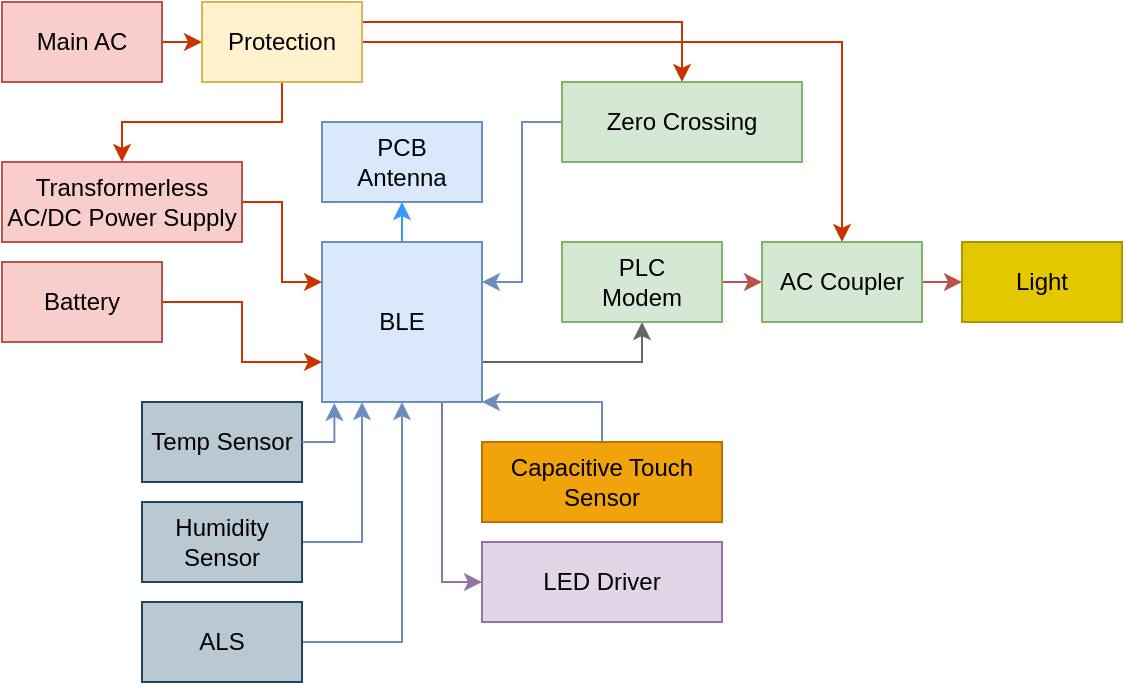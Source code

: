 <mxfile version="22.0.8" type="device">
  <diagram name="Page-1" id="YzHwbhFauu-HgC0qbXK6">
    <mxGraphModel dx="891" dy="482" grid="1" gridSize="10" guides="1" tooltips="1" connect="1" arrows="1" fold="1" page="1" pageScale="1" pageWidth="827" pageHeight="1169" math="0" shadow="0">
      <root>
        <mxCell id="0" />
        <mxCell id="1" parent="0" />
        <mxCell id="Yt0nlKFjhNb3IKqCfCv_-18" style="edgeStyle=orthogonalEdgeStyle;rounded=0;orthogonalLoop=1;jettySize=auto;html=1;exitX=0.5;exitY=0;exitDx=0;exitDy=0;entryX=0.5;entryY=1;entryDx=0;entryDy=0;strokeColor=#3399FF;" edge="1" parent="1" source="Yt0nlKFjhNb3IKqCfCv_-1" target="Yt0nlKFjhNb3IKqCfCv_-16">
          <mxGeometry relative="1" as="geometry" />
        </mxCell>
        <mxCell id="Yt0nlKFjhNb3IKqCfCv_-23" style="edgeStyle=orthogonalEdgeStyle;rounded=0;orthogonalLoop=1;jettySize=auto;html=1;exitX=1;exitY=0.75;exitDx=0;exitDy=0;entryX=0.5;entryY=1;entryDx=0;entryDy=0;fillColor=#f5f5f5;strokeColor=#666666;" edge="1" parent="1" source="Yt0nlKFjhNb3IKqCfCv_-1" target="Yt0nlKFjhNb3IKqCfCv_-5">
          <mxGeometry relative="1" as="geometry" />
        </mxCell>
        <mxCell id="Yt0nlKFjhNb3IKqCfCv_-29" style="edgeStyle=orthogonalEdgeStyle;rounded=0;orthogonalLoop=1;jettySize=auto;html=1;exitX=0.75;exitY=1;exitDx=0;exitDy=0;entryX=0;entryY=0.5;entryDx=0;entryDy=0;fillColor=#e1d5e7;strokeColor=#9673a6;" edge="1" parent="1" source="Yt0nlKFjhNb3IKqCfCv_-1" target="Yt0nlKFjhNb3IKqCfCv_-8">
          <mxGeometry relative="1" as="geometry" />
        </mxCell>
        <mxCell id="Yt0nlKFjhNb3IKqCfCv_-1" value="BLE" style="rounded=0;whiteSpace=wrap;html=1;fillColor=#dae8fc;strokeColor=#6c8ebf;" vertex="1" parent="1">
          <mxGeometry x="200" y="180" width="80" height="80" as="geometry" />
        </mxCell>
        <mxCell id="Yt0nlKFjhNb3IKqCfCv_-17" style="edgeStyle=orthogonalEdgeStyle;rounded=0;orthogonalLoop=1;jettySize=auto;html=1;exitX=1;exitY=0.5;exitDx=0;exitDy=0;entryX=0;entryY=0.5;entryDx=0;entryDy=0;fillColor=#fa6800;strokeColor=#C73500;" edge="1" parent="1" source="Yt0nlKFjhNb3IKqCfCv_-2" target="Yt0nlKFjhNb3IKqCfCv_-3">
          <mxGeometry relative="1" as="geometry" />
        </mxCell>
        <mxCell id="Yt0nlKFjhNb3IKqCfCv_-2" value="Main AC" style="rounded=0;whiteSpace=wrap;html=1;fillColor=#f8cecc;strokeColor=#b85450;" vertex="1" parent="1">
          <mxGeometry x="40" y="60" width="80" height="40" as="geometry" />
        </mxCell>
        <mxCell id="Yt0nlKFjhNb3IKqCfCv_-19" style="edgeStyle=orthogonalEdgeStyle;rounded=0;orthogonalLoop=1;jettySize=auto;html=1;exitX=1;exitY=0.5;exitDx=0;exitDy=0;entryX=0.5;entryY=0;entryDx=0;entryDy=0;fillColor=#fa6800;strokeColor=#C73500;" edge="1" parent="1" source="Yt0nlKFjhNb3IKqCfCv_-3" target="Yt0nlKFjhNb3IKqCfCv_-7">
          <mxGeometry relative="1" as="geometry">
            <mxPoint x="153.04" y="9.33" as="sourcePoint" />
            <mxPoint x="440" y="70.65" as="targetPoint" />
            <Array as="points">
              <mxPoint x="220" y="70" />
              <mxPoint x="380" y="70" />
            </Array>
          </mxGeometry>
        </mxCell>
        <mxCell id="Yt0nlKFjhNb3IKqCfCv_-21" style="edgeStyle=orthogonalEdgeStyle;rounded=0;orthogonalLoop=1;jettySize=auto;html=1;exitX=1;exitY=0.25;exitDx=0;exitDy=0;fillColor=#fa6800;strokeColor=#C73500;entryX=0.5;entryY=0;entryDx=0;entryDy=0;" edge="1" parent="1" target="Yt0nlKFjhNb3IKqCfCv_-6">
          <mxGeometry relative="1" as="geometry">
            <mxPoint x="219.98" y="80" as="sourcePoint" />
            <mxPoint x="460" y="170" as="targetPoint" />
            <Array as="points">
              <mxPoint x="460" y="80" />
            </Array>
          </mxGeometry>
        </mxCell>
        <mxCell id="Yt0nlKFjhNb3IKqCfCv_-33" style="edgeStyle=orthogonalEdgeStyle;rounded=0;orthogonalLoop=1;jettySize=auto;html=1;exitX=0.5;exitY=1;exitDx=0;exitDy=0;entryX=0.5;entryY=0;entryDx=0;entryDy=0;fillColor=#fa6800;strokeColor=#C73500;" edge="1" parent="1" source="Yt0nlKFjhNb3IKqCfCv_-3" target="Yt0nlKFjhNb3IKqCfCv_-15">
          <mxGeometry relative="1" as="geometry" />
        </mxCell>
        <mxCell id="Yt0nlKFjhNb3IKqCfCv_-3" value="Protection" style="rounded=0;whiteSpace=wrap;html=1;fillColor=#fff2cc;strokeColor=#d6b656;" vertex="1" parent="1">
          <mxGeometry x="140" y="60" width="80" height="40" as="geometry" />
        </mxCell>
        <mxCell id="Yt0nlKFjhNb3IKqCfCv_-24" style="edgeStyle=orthogonalEdgeStyle;rounded=0;orthogonalLoop=1;jettySize=auto;html=1;exitX=1;exitY=0.5;exitDx=0;exitDy=0;entryX=0;entryY=0.5;entryDx=0;entryDy=0;fillColor=#f8cecc;strokeColor=#b85450;" edge="1" parent="1" source="Yt0nlKFjhNb3IKqCfCv_-5" target="Yt0nlKFjhNb3IKqCfCv_-6">
          <mxGeometry relative="1" as="geometry" />
        </mxCell>
        <mxCell id="Yt0nlKFjhNb3IKqCfCv_-5" value="PLC&lt;br&gt;Modem" style="rounded=0;whiteSpace=wrap;html=1;fillColor=#d5e8d4;strokeColor=#82b366;" vertex="1" parent="1">
          <mxGeometry x="320" y="180" width="80" height="40" as="geometry" />
        </mxCell>
        <mxCell id="Yt0nlKFjhNb3IKqCfCv_-25" style="edgeStyle=orthogonalEdgeStyle;rounded=0;orthogonalLoop=1;jettySize=auto;html=1;exitX=1;exitY=0.5;exitDx=0;exitDy=0;entryX=0;entryY=0.5;entryDx=0;entryDy=0;fillColor=#f8cecc;strokeColor=#b85450;" edge="1" parent="1" source="Yt0nlKFjhNb3IKqCfCv_-6" target="Yt0nlKFjhNb3IKqCfCv_-13">
          <mxGeometry relative="1" as="geometry" />
        </mxCell>
        <mxCell id="Yt0nlKFjhNb3IKqCfCv_-6" value="AC Coupler" style="rounded=0;whiteSpace=wrap;html=1;fillColor=#d5e8d4;strokeColor=#82b366;" vertex="1" parent="1">
          <mxGeometry x="420" y="180" width="80" height="40" as="geometry" />
        </mxCell>
        <mxCell id="Yt0nlKFjhNb3IKqCfCv_-20" style="edgeStyle=orthogonalEdgeStyle;rounded=0;orthogonalLoop=1;jettySize=auto;html=1;exitX=0;exitY=0.5;exitDx=0;exitDy=0;entryX=1;entryY=0.25;entryDx=0;entryDy=0;fillColor=#dae8fc;strokeColor=#6c8ebf;" edge="1" parent="1" source="Yt0nlKFjhNb3IKqCfCv_-7" target="Yt0nlKFjhNb3IKqCfCv_-1">
          <mxGeometry relative="1" as="geometry" />
        </mxCell>
        <mxCell id="Yt0nlKFjhNb3IKqCfCv_-7" value="Zero Crossing" style="rounded=0;whiteSpace=wrap;html=1;fillColor=#d5e8d4;strokeColor=#82b366;" vertex="1" parent="1">
          <mxGeometry x="320" y="100" width="120" height="40" as="geometry" />
        </mxCell>
        <mxCell id="Yt0nlKFjhNb3IKqCfCv_-8" value="LED Driver" style="rounded=0;whiteSpace=wrap;html=1;fillColor=#e1d5e7;strokeColor=#9673a6;" vertex="1" parent="1">
          <mxGeometry x="280" y="330" width="120" height="40" as="geometry" />
        </mxCell>
        <mxCell id="Yt0nlKFjhNb3IKqCfCv_-30" style="edgeStyle=orthogonalEdgeStyle;rounded=0;orthogonalLoop=1;jettySize=auto;html=1;exitX=0.5;exitY=0;exitDx=0;exitDy=0;entryX=1;entryY=1;entryDx=0;entryDy=0;fillColor=#dae8fc;strokeColor=#6c8ebf;" edge="1" parent="1" source="Yt0nlKFjhNb3IKqCfCv_-9" target="Yt0nlKFjhNb3IKqCfCv_-1">
          <mxGeometry relative="1" as="geometry" />
        </mxCell>
        <mxCell id="Yt0nlKFjhNb3IKqCfCv_-9" value="Capacitive Touch&lt;br&gt;Sensor" style="rounded=0;whiteSpace=wrap;html=1;fillColor=#f0a30a;strokeColor=#BD7000;fontColor=#000000;" vertex="1" parent="1">
          <mxGeometry x="280" y="280" width="120" height="40" as="geometry" />
        </mxCell>
        <mxCell id="Yt0nlKFjhNb3IKqCfCv_-10" value="Temp Sensor" style="rounded=0;whiteSpace=wrap;html=1;fillColor=#bac8d3;strokeColor=#23445d;" vertex="1" parent="1">
          <mxGeometry x="110" y="260" width="80" height="40" as="geometry" />
        </mxCell>
        <mxCell id="Yt0nlKFjhNb3IKqCfCv_-27" style="edgeStyle=orthogonalEdgeStyle;rounded=0;orthogonalLoop=1;jettySize=auto;html=1;exitX=1;exitY=0.5;exitDx=0;exitDy=0;entryX=0.25;entryY=1;entryDx=0;entryDy=0;fillColor=#dae8fc;strokeColor=#6c8ebf;" edge="1" parent="1" source="Yt0nlKFjhNb3IKqCfCv_-11" target="Yt0nlKFjhNb3IKqCfCv_-1">
          <mxGeometry relative="1" as="geometry" />
        </mxCell>
        <mxCell id="Yt0nlKFjhNb3IKqCfCv_-11" value="Humidity Sensor" style="rounded=0;whiteSpace=wrap;html=1;fillColor=#bac8d3;strokeColor=#23445d;" vertex="1" parent="1">
          <mxGeometry x="110" y="310" width="80" height="40" as="geometry" />
        </mxCell>
        <mxCell id="Yt0nlKFjhNb3IKqCfCv_-28" style="edgeStyle=orthogonalEdgeStyle;rounded=0;orthogonalLoop=1;jettySize=auto;html=1;exitX=1;exitY=0.5;exitDx=0;exitDy=0;entryX=0.5;entryY=1;entryDx=0;entryDy=0;fillColor=#dae8fc;strokeColor=#6c8ebf;" edge="1" parent="1" source="Yt0nlKFjhNb3IKqCfCv_-12" target="Yt0nlKFjhNb3IKqCfCv_-1">
          <mxGeometry relative="1" as="geometry" />
        </mxCell>
        <mxCell id="Yt0nlKFjhNb3IKqCfCv_-12" value="ALS" style="rounded=0;whiteSpace=wrap;html=1;fillColor=#bac8d3;strokeColor=#23445d;" vertex="1" parent="1">
          <mxGeometry x="110" y="360" width="80" height="40" as="geometry" />
        </mxCell>
        <mxCell id="Yt0nlKFjhNb3IKqCfCv_-13" value="Light" style="rounded=0;whiteSpace=wrap;html=1;fillColor=#e3c800;fontColor=#000000;strokeColor=#B09500;" vertex="1" parent="1">
          <mxGeometry x="520" y="180" width="80" height="40" as="geometry" />
        </mxCell>
        <mxCell id="Yt0nlKFjhNb3IKqCfCv_-31" style="edgeStyle=orthogonalEdgeStyle;rounded=0;orthogonalLoop=1;jettySize=auto;html=1;exitX=1;exitY=0.5;exitDx=0;exitDy=0;entryX=0;entryY=0.75;entryDx=0;entryDy=0;fillColor=#fa6800;strokeColor=#C73500;" edge="1" parent="1" source="Yt0nlKFjhNb3IKqCfCv_-14" target="Yt0nlKFjhNb3IKqCfCv_-1">
          <mxGeometry relative="1" as="geometry" />
        </mxCell>
        <mxCell id="Yt0nlKFjhNb3IKqCfCv_-14" value="Battery" style="rounded=0;whiteSpace=wrap;html=1;fillColor=#f8cecc;strokeColor=#b85450;" vertex="1" parent="1">
          <mxGeometry x="40" y="190" width="80" height="40" as="geometry" />
        </mxCell>
        <mxCell id="Yt0nlKFjhNb3IKqCfCv_-32" style="edgeStyle=orthogonalEdgeStyle;rounded=0;orthogonalLoop=1;jettySize=auto;html=1;exitX=1;exitY=0.5;exitDx=0;exitDy=0;entryX=0;entryY=0.25;entryDx=0;entryDy=0;fillColor=#fa6800;strokeColor=#C73500;" edge="1" parent="1" source="Yt0nlKFjhNb3IKqCfCv_-15" target="Yt0nlKFjhNb3IKqCfCv_-1">
          <mxGeometry relative="1" as="geometry" />
        </mxCell>
        <mxCell id="Yt0nlKFjhNb3IKqCfCv_-15" value="Transformerless&lt;br&gt;AC/DC Power Supply" style="rounded=0;whiteSpace=wrap;html=1;fillColor=#f8cecc;strokeColor=#b85450;" vertex="1" parent="1">
          <mxGeometry x="40" y="140" width="120" height="40" as="geometry" />
        </mxCell>
        <mxCell id="Yt0nlKFjhNb3IKqCfCv_-16" value="PCB&lt;br&gt;Antenna" style="rounded=0;whiteSpace=wrap;html=1;fillColor=#dae8fc;strokeColor=#6c8ebf;" vertex="1" parent="1">
          <mxGeometry x="200" y="120" width="80" height="40" as="geometry" />
        </mxCell>
        <mxCell id="Yt0nlKFjhNb3IKqCfCv_-26" style="edgeStyle=orthogonalEdgeStyle;rounded=0;orthogonalLoop=1;jettySize=auto;html=1;exitX=1;exitY=0.5;exitDx=0;exitDy=0;entryX=0.077;entryY=1.006;entryDx=0;entryDy=0;entryPerimeter=0;fillColor=#dae8fc;strokeColor=#6c8ebf;" edge="1" parent="1" source="Yt0nlKFjhNb3IKqCfCv_-10" target="Yt0nlKFjhNb3IKqCfCv_-1">
          <mxGeometry relative="1" as="geometry" />
        </mxCell>
      </root>
    </mxGraphModel>
  </diagram>
</mxfile>
